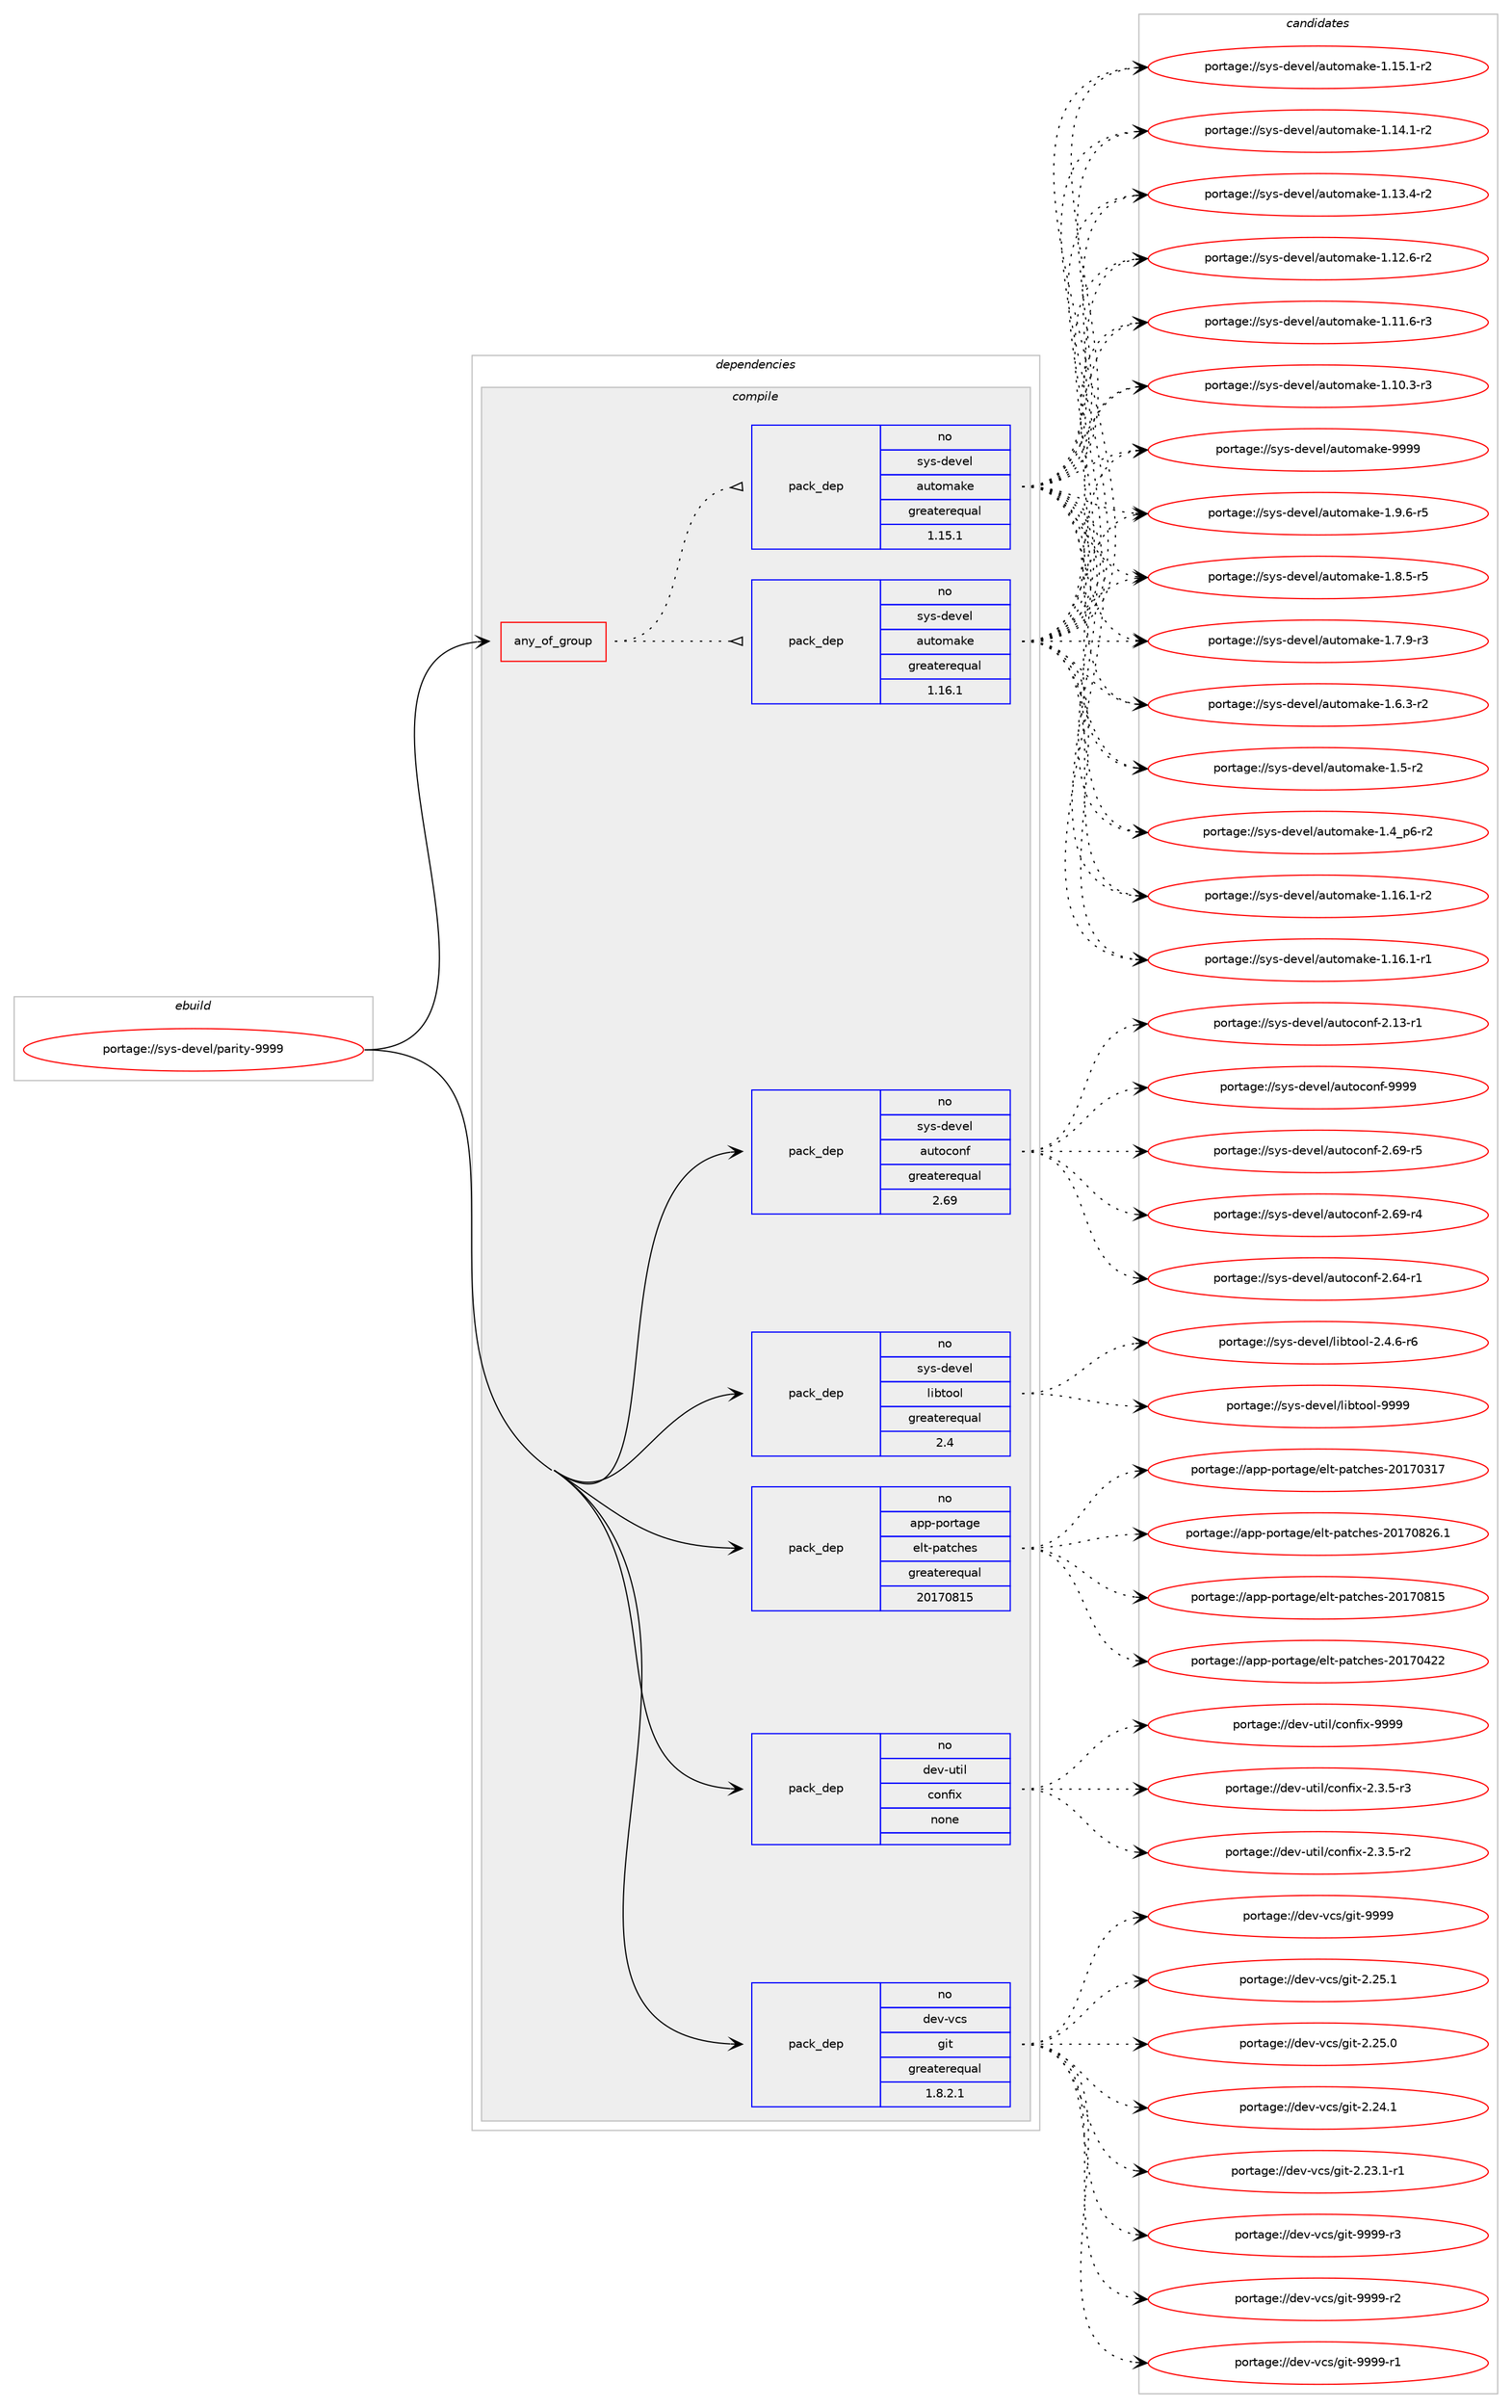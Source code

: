 digraph prolog {

# *************
# Graph options
# *************

newrank=true;
concentrate=true;
compound=true;
graph [rankdir=LR,fontname=Helvetica,fontsize=10,ranksep=1.5];#, ranksep=2.5, nodesep=0.2];
edge  [arrowhead=vee];
node  [fontname=Helvetica,fontsize=10];

# **********
# The ebuild
# **********

subgraph cluster_leftcol {
color=gray;
rank=same;
label=<<i>ebuild</i>>;
id [label="portage://sys-devel/parity-9999", color=red, width=4, href="../sys-devel/parity-9999.svg"];
}

# ****************
# The dependencies
# ****************

subgraph cluster_midcol {
color=gray;
label=<<i>dependencies</i>>;
subgraph cluster_compile {
fillcolor="#eeeeee";
style=filled;
label=<<i>compile</i>>;
subgraph any758 {
dependency30983 [label=<<TABLE BORDER="0" CELLBORDER="1" CELLSPACING="0" CELLPADDING="4"><TR><TD CELLPADDING="10">any_of_group</TD></TR></TABLE>>, shape=none, color=red];subgraph pack24347 {
dependency30984 [label=<<TABLE BORDER="0" CELLBORDER="1" CELLSPACING="0" CELLPADDING="4" WIDTH="220"><TR><TD ROWSPAN="6" CELLPADDING="30">pack_dep</TD></TR><TR><TD WIDTH="110">no</TD></TR><TR><TD>sys-devel</TD></TR><TR><TD>automake</TD></TR><TR><TD>greaterequal</TD></TR><TR><TD>1.16.1</TD></TR></TABLE>>, shape=none, color=blue];
}
dependency30983:e -> dependency30984:w [weight=20,style="dotted",arrowhead="oinv"];
subgraph pack24348 {
dependency30985 [label=<<TABLE BORDER="0" CELLBORDER="1" CELLSPACING="0" CELLPADDING="4" WIDTH="220"><TR><TD ROWSPAN="6" CELLPADDING="30">pack_dep</TD></TR><TR><TD WIDTH="110">no</TD></TR><TR><TD>sys-devel</TD></TR><TR><TD>automake</TD></TR><TR><TD>greaterequal</TD></TR><TR><TD>1.15.1</TD></TR></TABLE>>, shape=none, color=blue];
}
dependency30983:e -> dependency30985:w [weight=20,style="dotted",arrowhead="oinv"];
}
id:e -> dependency30983:w [weight=20,style="solid",arrowhead="vee"];
subgraph pack24349 {
dependency30986 [label=<<TABLE BORDER="0" CELLBORDER="1" CELLSPACING="0" CELLPADDING="4" WIDTH="220"><TR><TD ROWSPAN="6" CELLPADDING="30">pack_dep</TD></TR><TR><TD WIDTH="110">no</TD></TR><TR><TD>app-portage</TD></TR><TR><TD>elt-patches</TD></TR><TR><TD>greaterequal</TD></TR><TR><TD>20170815</TD></TR></TABLE>>, shape=none, color=blue];
}
id:e -> dependency30986:w [weight=20,style="solid",arrowhead="vee"];
subgraph pack24350 {
dependency30987 [label=<<TABLE BORDER="0" CELLBORDER="1" CELLSPACING="0" CELLPADDING="4" WIDTH="220"><TR><TD ROWSPAN="6" CELLPADDING="30">pack_dep</TD></TR><TR><TD WIDTH="110">no</TD></TR><TR><TD>dev-util</TD></TR><TR><TD>confix</TD></TR><TR><TD>none</TD></TR><TR><TD></TD></TR></TABLE>>, shape=none, color=blue];
}
id:e -> dependency30987:w [weight=20,style="solid",arrowhead="vee"];
subgraph pack24351 {
dependency30988 [label=<<TABLE BORDER="0" CELLBORDER="1" CELLSPACING="0" CELLPADDING="4" WIDTH="220"><TR><TD ROWSPAN="6" CELLPADDING="30">pack_dep</TD></TR><TR><TD WIDTH="110">no</TD></TR><TR><TD>dev-vcs</TD></TR><TR><TD>git</TD></TR><TR><TD>greaterequal</TD></TR><TR><TD>1.8.2.1</TD></TR></TABLE>>, shape=none, color=blue];
}
id:e -> dependency30988:w [weight=20,style="solid",arrowhead="vee"];
subgraph pack24352 {
dependency30989 [label=<<TABLE BORDER="0" CELLBORDER="1" CELLSPACING="0" CELLPADDING="4" WIDTH="220"><TR><TD ROWSPAN="6" CELLPADDING="30">pack_dep</TD></TR><TR><TD WIDTH="110">no</TD></TR><TR><TD>sys-devel</TD></TR><TR><TD>autoconf</TD></TR><TR><TD>greaterequal</TD></TR><TR><TD>2.69</TD></TR></TABLE>>, shape=none, color=blue];
}
id:e -> dependency30989:w [weight=20,style="solid",arrowhead="vee"];
subgraph pack24353 {
dependency30990 [label=<<TABLE BORDER="0" CELLBORDER="1" CELLSPACING="0" CELLPADDING="4" WIDTH="220"><TR><TD ROWSPAN="6" CELLPADDING="30">pack_dep</TD></TR><TR><TD WIDTH="110">no</TD></TR><TR><TD>sys-devel</TD></TR><TR><TD>libtool</TD></TR><TR><TD>greaterequal</TD></TR><TR><TD>2.4</TD></TR></TABLE>>, shape=none, color=blue];
}
id:e -> dependency30990:w [weight=20,style="solid",arrowhead="vee"];
}
subgraph cluster_compileandrun {
fillcolor="#eeeeee";
style=filled;
label=<<i>compile and run</i>>;
}
subgraph cluster_run {
fillcolor="#eeeeee";
style=filled;
label=<<i>run</i>>;
}
}

# **************
# The candidates
# **************

subgraph cluster_choices {
rank=same;
color=gray;
label=<<i>candidates</i>>;

subgraph choice24347 {
color=black;
nodesep=1;
choice115121115451001011181011084797117116111109971071014557575757 [label="portage://sys-devel/automake-9999", color=red, width=4,href="../sys-devel/automake-9999.svg"];
choice115121115451001011181011084797117116111109971071014549465746544511453 [label="portage://sys-devel/automake-1.9.6-r5", color=red, width=4,href="../sys-devel/automake-1.9.6-r5.svg"];
choice115121115451001011181011084797117116111109971071014549465646534511453 [label="portage://sys-devel/automake-1.8.5-r5", color=red, width=4,href="../sys-devel/automake-1.8.5-r5.svg"];
choice115121115451001011181011084797117116111109971071014549465546574511451 [label="portage://sys-devel/automake-1.7.9-r3", color=red, width=4,href="../sys-devel/automake-1.7.9-r3.svg"];
choice115121115451001011181011084797117116111109971071014549465446514511450 [label="portage://sys-devel/automake-1.6.3-r2", color=red, width=4,href="../sys-devel/automake-1.6.3-r2.svg"];
choice11512111545100101118101108479711711611110997107101454946534511450 [label="portage://sys-devel/automake-1.5-r2", color=red, width=4,href="../sys-devel/automake-1.5-r2.svg"];
choice115121115451001011181011084797117116111109971071014549465295112544511450 [label="portage://sys-devel/automake-1.4_p6-r2", color=red, width=4,href="../sys-devel/automake-1.4_p6-r2.svg"];
choice11512111545100101118101108479711711611110997107101454946495446494511450 [label="portage://sys-devel/automake-1.16.1-r2", color=red, width=4,href="../sys-devel/automake-1.16.1-r2.svg"];
choice11512111545100101118101108479711711611110997107101454946495446494511449 [label="portage://sys-devel/automake-1.16.1-r1", color=red, width=4,href="../sys-devel/automake-1.16.1-r1.svg"];
choice11512111545100101118101108479711711611110997107101454946495346494511450 [label="portage://sys-devel/automake-1.15.1-r2", color=red, width=4,href="../sys-devel/automake-1.15.1-r2.svg"];
choice11512111545100101118101108479711711611110997107101454946495246494511450 [label="portage://sys-devel/automake-1.14.1-r2", color=red, width=4,href="../sys-devel/automake-1.14.1-r2.svg"];
choice11512111545100101118101108479711711611110997107101454946495146524511450 [label="portage://sys-devel/automake-1.13.4-r2", color=red, width=4,href="../sys-devel/automake-1.13.4-r2.svg"];
choice11512111545100101118101108479711711611110997107101454946495046544511450 [label="portage://sys-devel/automake-1.12.6-r2", color=red, width=4,href="../sys-devel/automake-1.12.6-r2.svg"];
choice11512111545100101118101108479711711611110997107101454946494946544511451 [label="portage://sys-devel/automake-1.11.6-r3", color=red, width=4,href="../sys-devel/automake-1.11.6-r3.svg"];
choice11512111545100101118101108479711711611110997107101454946494846514511451 [label="portage://sys-devel/automake-1.10.3-r3", color=red, width=4,href="../sys-devel/automake-1.10.3-r3.svg"];
dependency30984:e -> choice115121115451001011181011084797117116111109971071014557575757:w [style=dotted,weight="100"];
dependency30984:e -> choice115121115451001011181011084797117116111109971071014549465746544511453:w [style=dotted,weight="100"];
dependency30984:e -> choice115121115451001011181011084797117116111109971071014549465646534511453:w [style=dotted,weight="100"];
dependency30984:e -> choice115121115451001011181011084797117116111109971071014549465546574511451:w [style=dotted,weight="100"];
dependency30984:e -> choice115121115451001011181011084797117116111109971071014549465446514511450:w [style=dotted,weight="100"];
dependency30984:e -> choice11512111545100101118101108479711711611110997107101454946534511450:w [style=dotted,weight="100"];
dependency30984:e -> choice115121115451001011181011084797117116111109971071014549465295112544511450:w [style=dotted,weight="100"];
dependency30984:e -> choice11512111545100101118101108479711711611110997107101454946495446494511450:w [style=dotted,weight="100"];
dependency30984:e -> choice11512111545100101118101108479711711611110997107101454946495446494511449:w [style=dotted,weight="100"];
dependency30984:e -> choice11512111545100101118101108479711711611110997107101454946495346494511450:w [style=dotted,weight="100"];
dependency30984:e -> choice11512111545100101118101108479711711611110997107101454946495246494511450:w [style=dotted,weight="100"];
dependency30984:e -> choice11512111545100101118101108479711711611110997107101454946495146524511450:w [style=dotted,weight="100"];
dependency30984:e -> choice11512111545100101118101108479711711611110997107101454946495046544511450:w [style=dotted,weight="100"];
dependency30984:e -> choice11512111545100101118101108479711711611110997107101454946494946544511451:w [style=dotted,weight="100"];
dependency30984:e -> choice11512111545100101118101108479711711611110997107101454946494846514511451:w [style=dotted,weight="100"];
}
subgraph choice24348 {
color=black;
nodesep=1;
choice115121115451001011181011084797117116111109971071014557575757 [label="portage://sys-devel/automake-9999", color=red, width=4,href="../sys-devel/automake-9999.svg"];
choice115121115451001011181011084797117116111109971071014549465746544511453 [label="portage://sys-devel/automake-1.9.6-r5", color=red, width=4,href="../sys-devel/automake-1.9.6-r5.svg"];
choice115121115451001011181011084797117116111109971071014549465646534511453 [label="portage://sys-devel/automake-1.8.5-r5", color=red, width=4,href="../sys-devel/automake-1.8.5-r5.svg"];
choice115121115451001011181011084797117116111109971071014549465546574511451 [label="portage://sys-devel/automake-1.7.9-r3", color=red, width=4,href="../sys-devel/automake-1.7.9-r3.svg"];
choice115121115451001011181011084797117116111109971071014549465446514511450 [label="portage://sys-devel/automake-1.6.3-r2", color=red, width=4,href="../sys-devel/automake-1.6.3-r2.svg"];
choice11512111545100101118101108479711711611110997107101454946534511450 [label="portage://sys-devel/automake-1.5-r2", color=red, width=4,href="../sys-devel/automake-1.5-r2.svg"];
choice115121115451001011181011084797117116111109971071014549465295112544511450 [label="portage://sys-devel/automake-1.4_p6-r2", color=red, width=4,href="../sys-devel/automake-1.4_p6-r2.svg"];
choice11512111545100101118101108479711711611110997107101454946495446494511450 [label="portage://sys-devel/automake-1.16.1-r2", color=red, width=4,href="../sys-devel/automake-1.16.1-r2.svg"];
choice11512111545100101118101108479711711611110997107101454946495446494511449 [label="portage://sys-devel/automake-1.16.1-r1", color=red, width=4,href="../sys-devel/automake-1.16.1-r1.svg"];
choice11512111545100101118101108479711711611110997107101454946495346494511450 [label="portage://sys-devel/automake-1.15.1-r2", color=red, width=4,href="../sys-devel/automake-1.15.1-r2.svg"];
choice11512111545100101118101108479711711611110997107101454946495246494511450 [label="portage://sys-devel/automake-1.14.1-r2", color=red, width=4,href="../sys-devel/automake-1.14.1-r2.svg"];
choice11512111545100101118101108479711711611110997107101454946495146524511450 [label="portage://sys-devel/automake-1.13.4-r2", color=red, width=4,href="../sys-devel/automake-1.13.4-r2.svg"];
choice11512111545100101118101108479711711611110997107101454946495046544511450 [label="portage://sys-devel/automake-1.12.6-r2", color=red, width=4,href="../sys-devel/automake-1.12.6-r2.svg"];
choice11512111545100101118101108479711711611110997107101454946494946544511451 [label="portage://sys-devel/automake-1.11.6-r3", color=red, width=4,href="../sys-devel/automake-1.11.6-r3.svg"];
choice11512111545100101118101108479711711611110997107101454946494846514511451 [label="portage://sys-devel/automake-1.10.3-r3", color=red, width=4,href="../sys-devel/automake-1.10.3-r3.svg"];
dependency30985:e -> choice115121115451001011181011084797117116111109971071014557575757:w [style=dotted,weight="100"];
dependency30985:e -> choice115121115451001011181011084797117116111109971071014549465746544511453:w [style=dotted,weight="100"];
dependency30985:e -> choice115121115451001011181011084797117116111109971071014549465646534511453:w [style=dotted,weight="100"];
dependency30985:e -> choice115121115451001011181011084797117116111109971071014549465546574511451:w [style=dotted,weight="100"];
dependency30985:e -> choice115121115451001011181011084797117116111109971071014549465446514511450:w [style=dotted,weight="100"];
dependency30985:e -> choice11512111545100101118101108479711711611110997107101454946534511450:w [style=dotted,weight="100"];
dependency30985:e -> choice115121115451001011181011084797117116111109971071014549465295112544511450:w [style=dotted,weight="100"];
dependency30985:e -> choice11512111545100101118101108479711711611110997107101454946495446494511450:w [style=dotted,weight="100"];
dependency30985:e -> choice11512111545100101118101108479711711611110997107101454946495446494511449:w [style=dotted,weight="100"];
dependency30985:e -> choice11512111545100101118101108479711711611110997107101454946495346494511450:w [style=dotted,weight="100"];
dependency30985:e -> choice11512111545100101118101108479711711611110997107101454946495246494511450:w [style=dotted,weight="100"];
dependency30985:e -> choice11512111545100101118101108479711711611110997107101454946495146524511450:w [style=dotted,weight="100"];
dependency30985:e -> choice11512111545100101118101108479711711611110997107101454946495046544511450:w [style=dotted,weight="100"];
dependency30985:e -> choice11512111545100101118101108479711711611110997107101454946494946544511451:w [style=dotted,weight="100"];
dependency30985:e -> choice11512111545100101118101108479711711611110997107101454946494846514511451:w [style=dotted,weight="100"];
}
subgraph choice24349 {
color=black;
nodesep=1;
choice971121124511211111411697103101471011081164511297116991041011154550484955485650544649 [label="portage://app-portage/elt-patches-20170826.1", color=red, width=4,href="../app-portage/elt-patches-20170826.1.svg"];
choice97112112451121111141169710310147101108116451129711699104101115455048495548564953 [label="portage://app-portage/elt-patches-20170815", color=red, width=4,href="../app-portage/elt-patches-20170815.svg"];
choice97112112451121111141169710310147101108116451129711699104101115455048495548525050 [label="portage://app-portage/elt-patches-20170422", color=red, width=4,href="../app-portage/elt-patches-20170422.svg"];
choice97112112451121111141169710310147101108116451129711699104101115455048495548514955 [label="portage://app-portage/elt-patches-20170317", color=red, width=4,href="../app-portage/elt-patches-20170317.svg"];
dependency30986:e -> choice971121124511211111411697103101471011081164511297116991041011154550484955485650544649:w [style=dotted,weight="100"];
dependency30986:e -> choice97112112451121111141169710310147101108116451129711699104101115455048495548564953:w [style=dotted,weight="100"];
dependency30986:e -> choice97112112451121111141169710310147101108116451129711699104101115455048495548525050:w [style=dotted,weight="100"];
dependency30986:e -> choice97112112451121111141169710310147101108116451129711699104101115455048495548514955:w [style=dotted,weight="100"];
}
subgraph choice24350 {
color=black;
nodesep=1;
choice1001011184511711610510847991111101021051204557575757 [label="portage://dev-util/confix-9999", color=red, width=4,href="../dev-util/confix-9999.svg"];
choice1001011184511711610510847991111101021051204550465146534511451 [label="portage://dev-util/confix-2.3.5-r3", color=red, width=4,href="../dev-util/confix-2.3.5-r3.svg"];
choice1001011184511711610510847991111101021051204550465146534511450 [label="portage://dev-util/confix-2.3.5-r2", color=red, width=4,href="../dev-util/confix-2.3.5-r2.svg"];
dependency30987:e -> choice1001011184511711610510847991111101021051204557575757:w [style=dotted,weight="100"];
dependency30987:e -> choice1001011184511711610510847991111101021051204550465146534511451:w [style=dotted,weight="100"];
dependency30987:e -> choice1001011184511711610510847991111101021051204550465146534511450:w [style=dotted,weight="100"];
}
subgraph choice24351 {
color=black;
nodesep=1;
choice10010111845118991154710310511645575757574511451 [label="portage://dev-vcs/git-9999-r3", color=red, width=4,href="../dev-vcs/git-9999-r3.svg"];
choice10010111845118991154710310511645575757574511450 [label="portage://dev-vcs/git-9999-r2", color=red, width=4,href="../dev-vcs/git-9999-r2.svg"];
choice10010111845118991154710310511645575757574511449 [label="portage://dev-vcs/git-9999-r1", color=red, width=4,href="../dev-vcs/git-9999-r1.svg"];
choice1001011184511899115471031051164557575757 [label="portage://dev-vcs/git-9999", color=red, width=4,href="../dev-vcs/git-9999.svg"];
choice10010111845118991154710310511645504650534649 [label="portage://dev-vcs/git-2.25.1", color=red, width=4,href="../dev-vcs/git-2.25.1.svg"];
choice10010111845118991154710310511645504650534648 [label="portage://dev-vcs/git-2.25.0", color=red, width=4,href="../dev-vcs/git-2.25.0.svg"];
choice10010111845118991154710310511645504650524649 [label="portage://dev-vcs/git-2.24.1", color=red, width=4,href="../dev-vcs/git-2.24.1.svg"];
choice100101118451189911547103105116455046505146494511449 [label="portage://dev-vcs/git-2.23.1-r1", color=red, width=4,href="../dev-vcs/git-2.23.1-r1.svg"];
dependency30988:e -> choice10010111845118991154710310511645575757574511451:w [style=dotted,weight="100"];
dependency30988:e -> choice10010111845118991154710310511645575757574511450:w [style=dotted,weight="100"];
dependency30988:e -> choice10010111845118991154710310511645575757574511449:w [style=dotted,weight="100"];
dependency30988:e -> choice1001011184511899115471031051164557575757:w [style=dotted,weight="100"];
dependency30988:e -> choice10010111845118991154710310511645504650534649:w [style=dotted,weight="100"];
dependency30988:e -> choice10010111845118991154710310511645504650534648:w [style=dotted,weight="100"];
dependency30988:e -> choice10010111845118991154710310511645504650524649:w [style=dotted,weight="100"];
dependency30988:e -> choice100101118451189911547103105116455046505146494511449:w [style=dotted,weight="100"];
}
subgraph choice24352 {
color=black;
nodesep=1;
choice115121115451001011181011084797117116111991111101024557575757 [label="portage://sys-devel/autoconf-9999", color=red, width=4,href="../sys-devel/autoconf-9999.svg"];
choice1151211154510010111810110847971171161119911111010245504654574511453 [label="portage://sys-devel/autoconf-2.69-r5", color=red, width=4,href="../sys-devel/autoconf-2.69-r5.svg"];
choice1151211154510010111810110847971171161119911111010245504654574511452 [label="portage://sys-devel/autoconf-2.69-r4", color=red, width=4,href="../sys-devel/autoconf-2.69-r4.svg"];
choice1151211154510010111810110847971171161119911111010245504654524511449 [label="portage://sys-devel/autoconf-2.64-r1", color=red, width=4,href="../sys-devel/autoconf-2.64-r1.svg"];
choice1151211154510010111810110847971171161119911111010245504649514511449 [label="portage://sys-devel/autoconf-2.13-r1", color=red, width=4,href="../sys-devel/autoconf-2.13-r1.svg"];
dependency30989:e -> choice115121115451001011181011084797117116111991111101024557575757:w [style=dotted,weight="100"];
dependency30989:e -> choice1151211154510010111810110847971171161119911111010245504654574511453:w [style=dotted,weight="100"];
dependency30989:e -> choice1151211154510010111810110847971171161119911111010245504654574511452:w [style=dotted,weight="100"];
dependency30989:e -> choice1151211154510010111810110847971171161119911111010245504654524511449:w [style=dotted,weight="100"];
dependency30989:e -> choice1151211154510010111810110847971171161119911111010245504649514511449:w [style=dotted,weight="100"];
}
subgraph choice24353 {
color=black;
nodesep=1;
choice1151211154510010111810110847108105981161111111084557575757 [label="portage://sys-devel/libtool-9999", color=red, width=4,href="../sys-devel/libtool-9999.svg"];
choice1151211154510010111810110847108105981161111111084550465246544511454 [label="portage://sys-devel/libtool-2.4.6-r6", color=red, width=4,href="../sys-devel/libtool-2.4.6-r6.svg"];
dependency30990:e -> choice1151211154510010111810110847108105981161111111084557575757:w [style=dotted,weight="100"];
dependency30990:e -> choice1151211154510010111810110847108105981161111111084550465246544511454:w [style=dotted,weight="100"];
}
}

}
